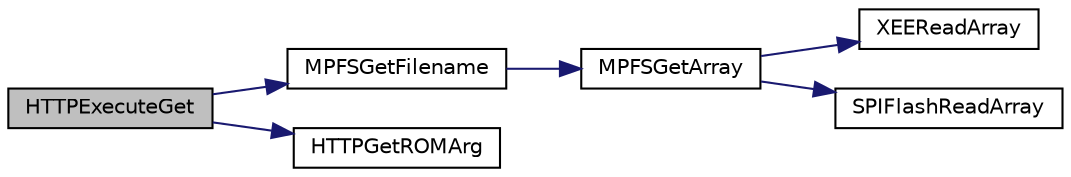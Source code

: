 digraph "HTTPExecuteGet"
{
  edge [fontname="Helvetica",fontsize="10",labelfontname="Helvetica",labelfontsize="10"];
  node [fontname="Helvetica",fontsize="10",shape=record];
  rankdir="LR";
  Node1 [label="HTTPExecuteGet",height=0.2,width=0.4,color="black", fillcolor="grey75", style="filled", fontcolor="black"];
  Node1 -> Node2 [color="midnightblue",fontsize="10",style="solid",fontname="Helvetica"];
  Node2 [label="MPFSGetFilename",height=0.2,width=0.4,color="black", fillcolor="white", style="filled",URL="$_m_p_f_s2_8h.html#a6795851cbf9d196337859bef2ee79734"];
  Node2 -> Node3 [color="midnightblue",fontsize="10",style="solid",fontname="Helvetica"];
  Node3 [label="MPFSGetArray",height=0.2,width=0.4,color="black", fillcolor="white", style="filled",URL="$_m_p_f_s2_8c.html#a1240a043816cea186c933f00cc10f83f"];
  Node3 -> Node4 [color="midnightblue",fontsize="10",style="solid",fontname="Helvetica"];
  Node4 [label="XEEReadArray",height=0.2,width=0.4,color="black", fillcolor="white", style="filled",URL="$_x_e_e_p_r_o_m_8h.html#ad33a7f0f4695611007fedfce9e310def"];
  Node3 -> Node5 [color="midnightblue",fontsize="10",style="solid",fontname="Helvetica"];
  Node5 [label="SPIFlashReadArray",height=0.2,width=0.4,color="black", fillcolor="white", style="filled",URL="$_s_p_i_flash_8h.html#ae5aa83767752148a914311bcff478d8b"];
  Node1 -> Node6 [color="midnightblue",fontsize="10",style="solid",fontname="Helvetica"];
  Node6 [label="HTTPGetROMArg",height=0.2,width=0.4,color="black", fillcolor="white", style="filled",URL="$___h_t_t_p2_8h.html#a2755d70bdd51ba87110fd706f0c392ec"];
}
